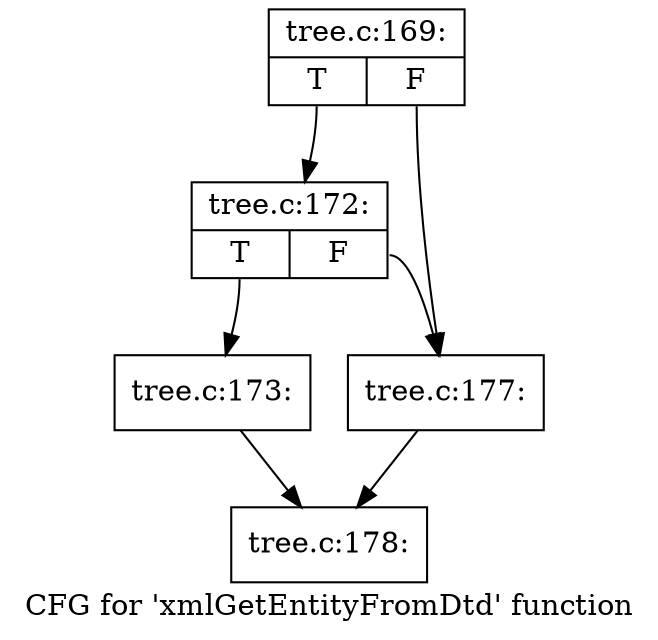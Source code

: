 digraph "CFG for 'xmlGetEntityFromDtd' function" {
	label="CFG for 'xmlGetEntityFromDtd' function";

	Node0x55ad0bf73ca0 [shape=record,label="{tree.c:169:|{<s0>T|<s1>F}}"];
	Node0x55ad0bf73ca0:s0 -> Node0x55ad0bf7b260;
	Node0x55ad0bf73ca0:s1 -> Node0x55ad0bf7b210;
	Node0x55ad0bf7b260 [shape=record,label="{tree.c:172:|{<s0>T|<s1>F}}"];
	Node0x55ad0bf7b260:s0 -> Node0x55ad0bf7b1c0;
	Node0x55ad0bf7b260:s1 -> Node0x55ad0bf7b210;
	Node0x55ad0bf7b1c0 [shape=record,label="{tree.c:173:}"];
	Node0x55ad0bf7b1c0 -> Node0x55ad0bf73cf0;
	Node0x55ad0bf7b210 [shape=record,label="{tree.c:177:}"];
	Node0x55ad0bf7b210 -> Node0x55ad0bf73cf0;
	Node0x55ad0bf73cf0 [shape=record,label="{tree.c:178:}"];
}
